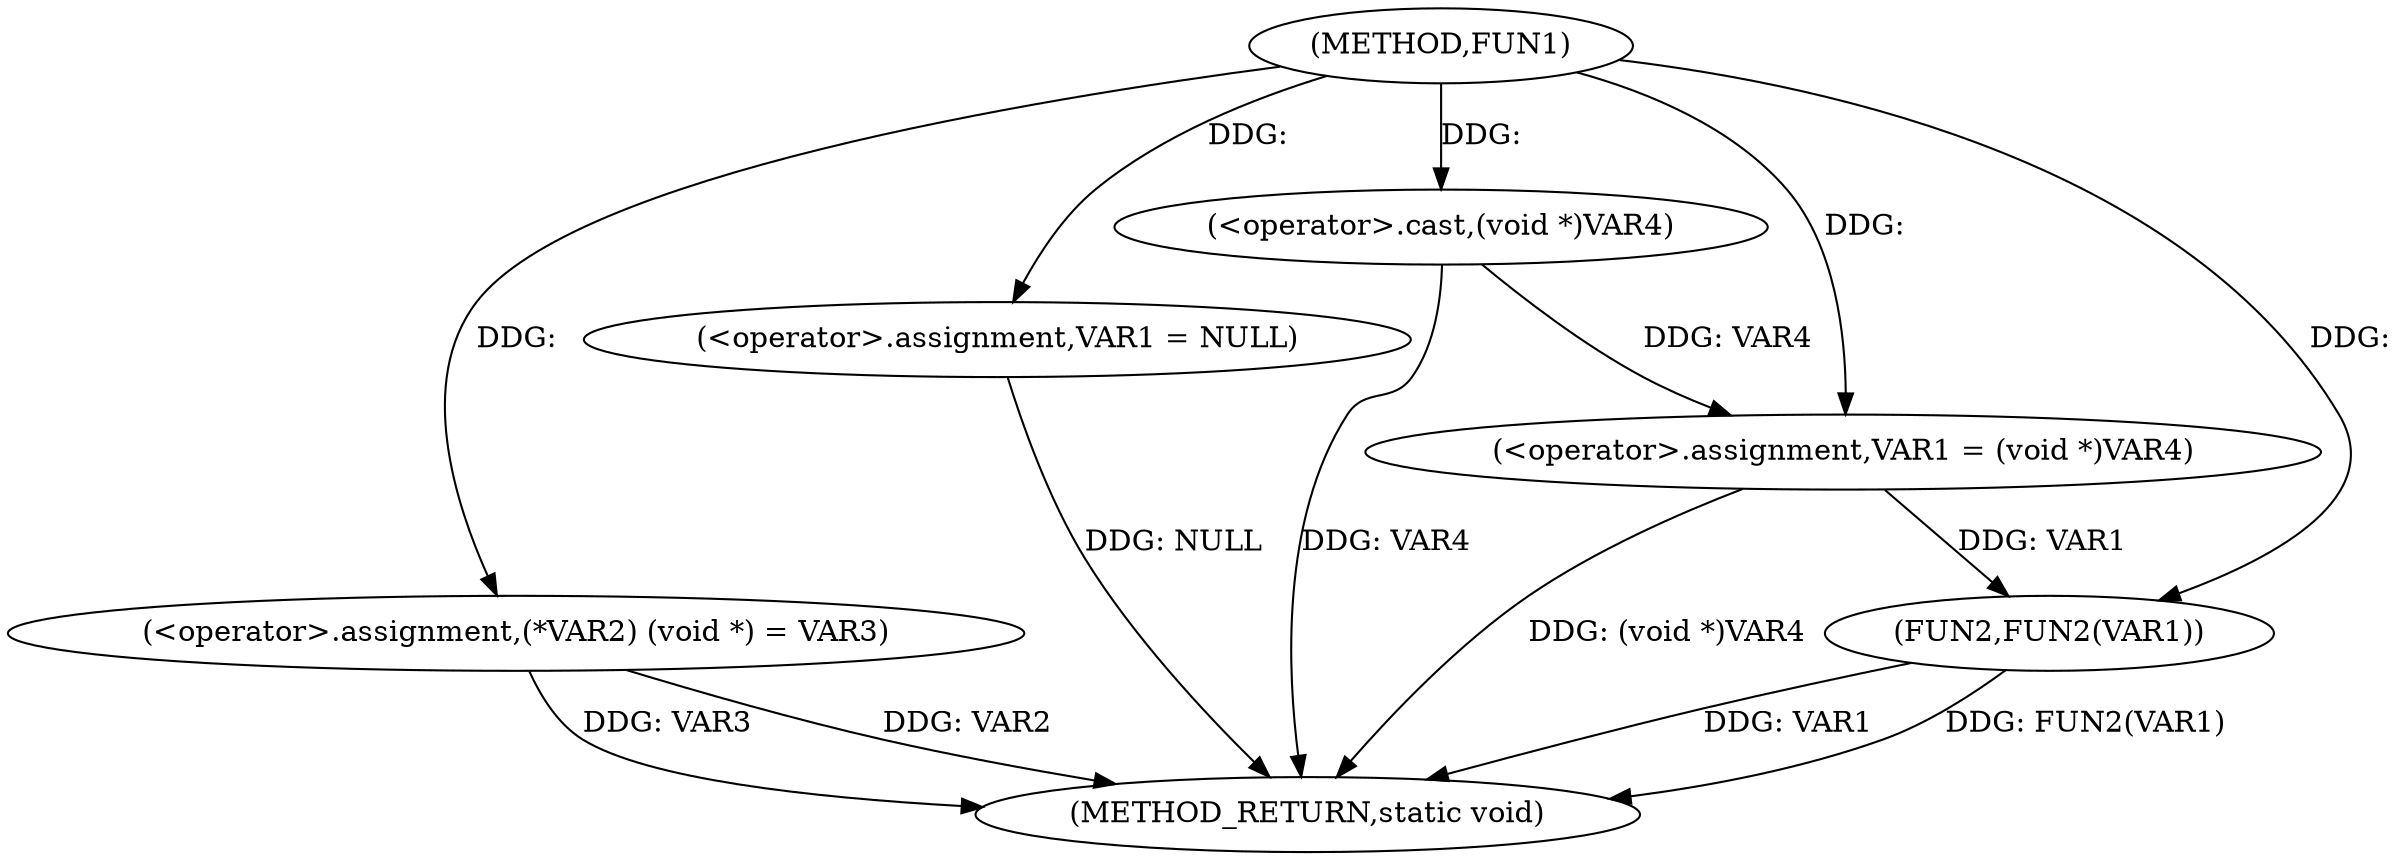digraph FUN1 {  
"1000100" [label = "(METHOD,FUN1)" ]
"1000117" [label = "(METHOD_RETURN,static void)" ]
"1000104" [label = "(<operator>.assignment,(*VAR2) (void *) = VAR3)" ]
"1000107" [label = "(<operator>.assignment,VAR1 = NULL)" ]
"1000110" [label = "(<operator>.assignment,VAR1 = (void *)VAR4)" ]
"1000112" [label = "(<operator>.cast,(void *)VAR4)" ]
"1000115" [label = "(FUN2,FUN2(VAR1))" ]
  "1000104" -> "1000117"  [ label = "DDG: VAR2"] 
  "1000112" -> "1000117"  [ label = "DDG: VAR4"] 
  "1000115" -> "1000117"  [ label = "DDG: FUN2(VAR1)"] 
  "1000110" -> "1000117"  [ label = "DDG: (void *)VAR4"] 
  "1000115" -> "1000117"  [ label = "DDG: VAR1"] 
  "1000104" -> "1000117"  [ label = "DDG: VAR3"] 
  "1000107" -> "1000117"  [ label = "DDG: NULL"] 
  "1000100" -> "1000104"  [ label = "DDG: "] 
  "1000100" -> "1000107"  [ label = "DDG: "] 
  "1000112" -> "1000110"  [ label = "DDG: VAR4"] 
  "1000100" -> "1000110"  [ label = "DDG: "] 
  "1000100" -> "1000112"  [ label = "DDG: "] 
  "1000110" -> "1000115"  [ label = "DDG: VAR1"] 
  "1000100" -> "1000115"  [ label = "DDG: "] 
}
